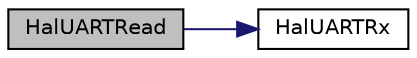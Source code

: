 digraph "HalUARTRead"
{
  edge [fontname="Helvetica",fontsize="10",labelfontname="Helvetica",labelfontsize="10"];
  node [fontname="Helvetica",fontsize="10",shape=record];
  rankdir="LR";
  Node1 [label="HalUARTRead",height=0.2,width=0.4,color="black", fillcolor="grey75", style="filled" fontcolor="black"];
  Node1 -> Node2 [color="midnightblue",fontsize="10",style="solid",fontname="Helvetica"];
  Node2 [label="HalUARTRx",height=0.2,width=0.4,color="black", fillcolor="white", style="filled",URL="$__hal__uart__usb_8c.html#a1906a0f76aad78aa38f8cd5c9e8c795b"];
}
